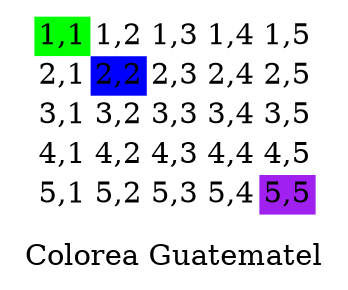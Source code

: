 digraph G {
 node [shape=plaintext];
label="Colorea Guatematel";
some_node [
label=<
<table border="0" cellborder="0" cellspacing="0" width="100%" height="100%">
<tr>
<td bgcolor="green" width="1" height="1">1,1</td>
<td bgcolor="white" width="1" height="1">1,2</td>
<td bgcolor="white" width="1" height="1">1,3</td>
<td bgcolor="white" width="1" height="1">1,4</td>
<td bgcolor="white" width="1" height="1">1,5</td>
</tr>
<tr>
<td bgcolor="white" width="1" height="1">2,1</td>
<td bgcolor="blue" width="1" height="1">2,2</td>
<td bgcolor="white" width="1" height="1">2,3</td>
<td bgcolor="white" width="1" height="1">2,4</td>
<td bgcolor="white" width="1" height="1">2,5</td>
</tr>
<tr>
<td bgcolor="white" width="1" height="1">3,1</td>
<td bgcolor="white" width="1" height="1">3,2</td>
<td bgcolor="white" width="1" height="1">3,3</td>
<td bgcolor="white" width="1" height="1">3,4</td>
<td bgcolor="white" width="1" height="1">3,5</td>
</tr>
<tr>
<td bgcolor="white" width="1" height="1">4,1</td>
<td bgcolor="white" width="1" height="1">4,2</td>
<td bgcolor="white" width="1" height="1">4,3</td>
<td bgcolor="white" width="1" height="1">4,4</td>
<td bgcolor="white" width="1" height="1">4,5</td>
</tr>
<tr>
<td bgcolor="white" width="1" height="1">5,1</td>
<td bgcolor="white" width="1" height="1">5,2</td>
<td bgcolor="white" width="1" height="1">5,3</td>
<td bgcolor="white" width="1" height="1">5,4</td>
<td bgcolor="purple" width="1" height="1">5,5</td>
</tr>
</table>>
];
}